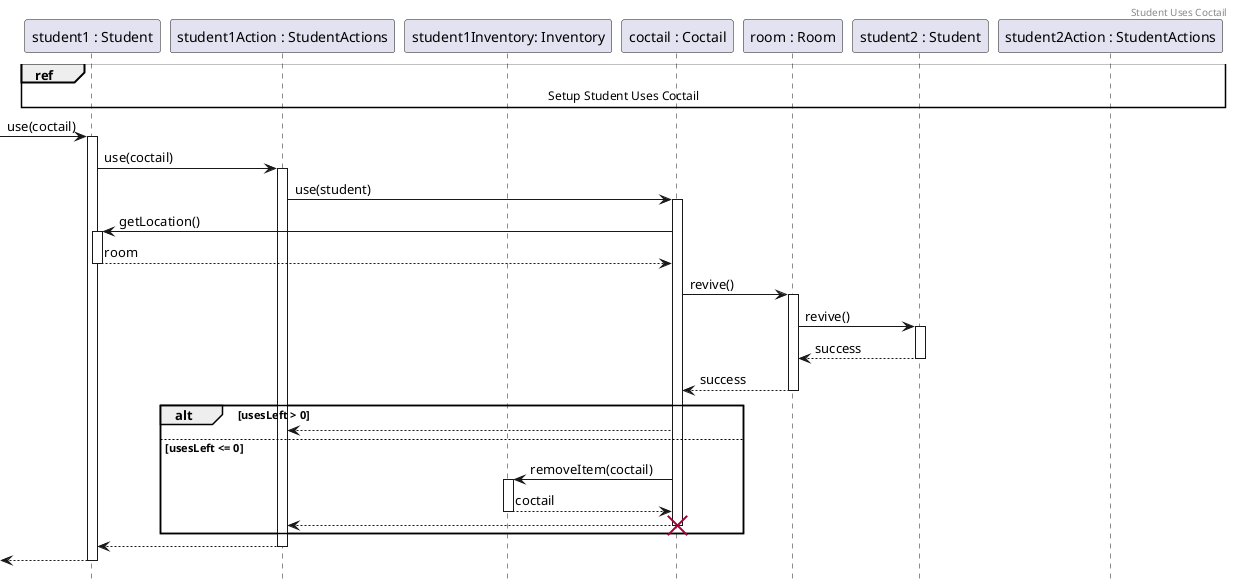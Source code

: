 @startuml StudentUsesCoctail
header Student Uses Coctail
hide footbox

participant student as "student1 : Student"
participant actions as "student1Action : StudentActions"
participant inventory as "student1Inventory: Inventory"
participant coctail as "coctail : Coctail"
participant room as "room : Room"
participant student2 as "student2 : Student"
participant actions2 as "student2Action : StudentActions"

ref over student, actions2 : Setup Student Uses Coctail

-> student ++ : use(coctail)
student -> actions ++ : use(coctail)
actions -> coctail ++ : use(student)

coctail -> student ++ : getLocation()
return room

coctail -> room ++ : revive()
    room -> student2 ++ : revive()
    ' mivel az alive belső állapot, ezért le kell kérdezni a usertől, hogy él-e
    ' legalábbis ebben reménykedem, mert kill függvény nincs :(
    return success
return success

alt usesLeft > 0
    coctail --> actions
else usesLeft <= 0
    coctail -> inventory++: removeItem(coctail)
    return coctail
    return
    destroy coctail
end

return
return

@enduml